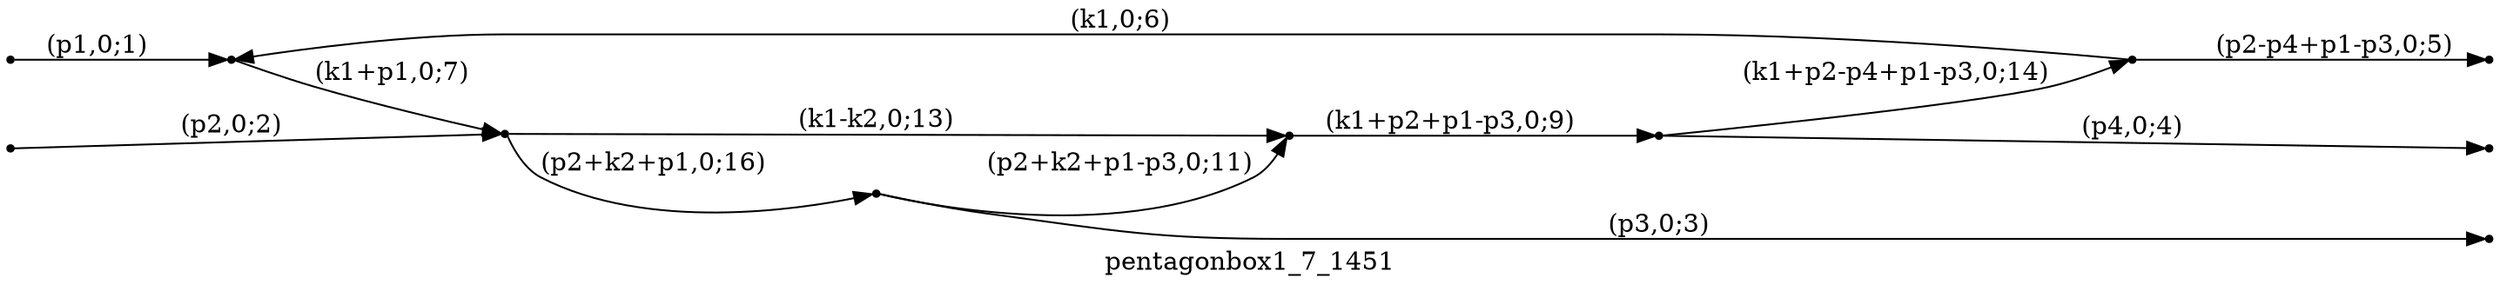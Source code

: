 digraph pentagonbox1_7_1451 {
  label="pentagonbox1_7_1451";
  rankdir="LR";
  subgraph edges {
    -1 -> 2 [label="(p1,0;1)"];
    -2 -> 6 [label="(p2,0;2)"];
    4 -> -3 [label="(p3,0;3)"];
    5 -> -4 [label="(p4,0;4)"];
    1 -> -5 [label="(p2-p4+p1-p3,0;5)"];
    1 -> 2 [label="(k1,0;6)"];
    2 -> 6 [label="(k1+p1,0;7)"];
    3 -> 5 [label="(k1+p2+p1-p3,0;9)"];
    4 -> 3 [label="(p2+k2+p1-p3,0;11)"];
    6 -> 3 [label="(k1-k2,0;13)"];
    5 -> 1 [label="(k1+p2-p4+p1-p3,0;14)"];
    6 -> 4 [label="(p2+k2+p1,0;16)"];
  }
  subgraph incoming { rank="source"; -1; -2; }
  subgraph outgoing { rank="sink"; -3; -4; -5; }
-5 [shape=point];
-4 [shape=point];
-3 [shape=point];
-2 [shape=point];
-1 [shape=point];
1 [shape=point];
2 [shape=point];
3 [shape=point];
4 [shape=point];
5 [shape=point];
6 [shape=point];
}

